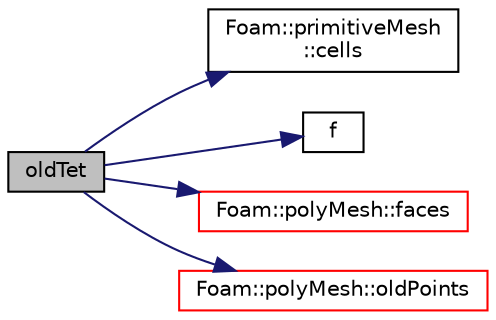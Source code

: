 digraph "oldTet"
{
  bgcolor="transparent";
  edge [fontname="Helvetica",fontsize="10",labelfontname="Helvetica",labelfontsize="10"];
  node [fontname="Helvetica",fontsize="10",shape=record];
  rankdir="LR";
  Node1700 [label="oldTet",height=0.2,width=0.4,color="black", fillcolor="grey75", style="filled", fontcolor="black"];
  Node1700 -> Node1701 [color="midnightblue",fontsize="10",style="solid",fontname="Helvetica"];
  Node1701 [label="Foam::primitiveMesh\l::cells",height=0.2,width=0.4,color="black",URL="$a28685.html#af19bf800d725a623c7b1d0101d65e7d3"];
  Node1700 -> Node1702 [color="midnightblue",fontsize="10",style="solid",fontname="Helvetica"];
  Node1702 [label="f",height=0.2,width=0.4,color="black",URL="$a18335.html#a888be93833ac7a23170555c69c690288"];
  Node1700 -> Node1703 [color="midnightblue",fontsize="10",style="solid",fontname="Helvetica"];
  Node1703 [label="Foam::polyMesh::faces",height=0.2,width=0.4,color="red",URL="$a28565.html#a431c0a24765f0bb6d32f6a03ce0e9b57",tooltip="Return raw faces. "];
  Node1700 -> Node1749 [color="midnightblue",fontsize="10",style="solid",fontname="Helvetica"];
  Node1749 [label="Foam::polyMesh::oldPoints",height=0.2,width=0.4,color="red",URL="$a28565.html#a7db04d5fb2df0e34a2e616680cddea9a",tooltip="Return old points for mesh motion. "];
}

